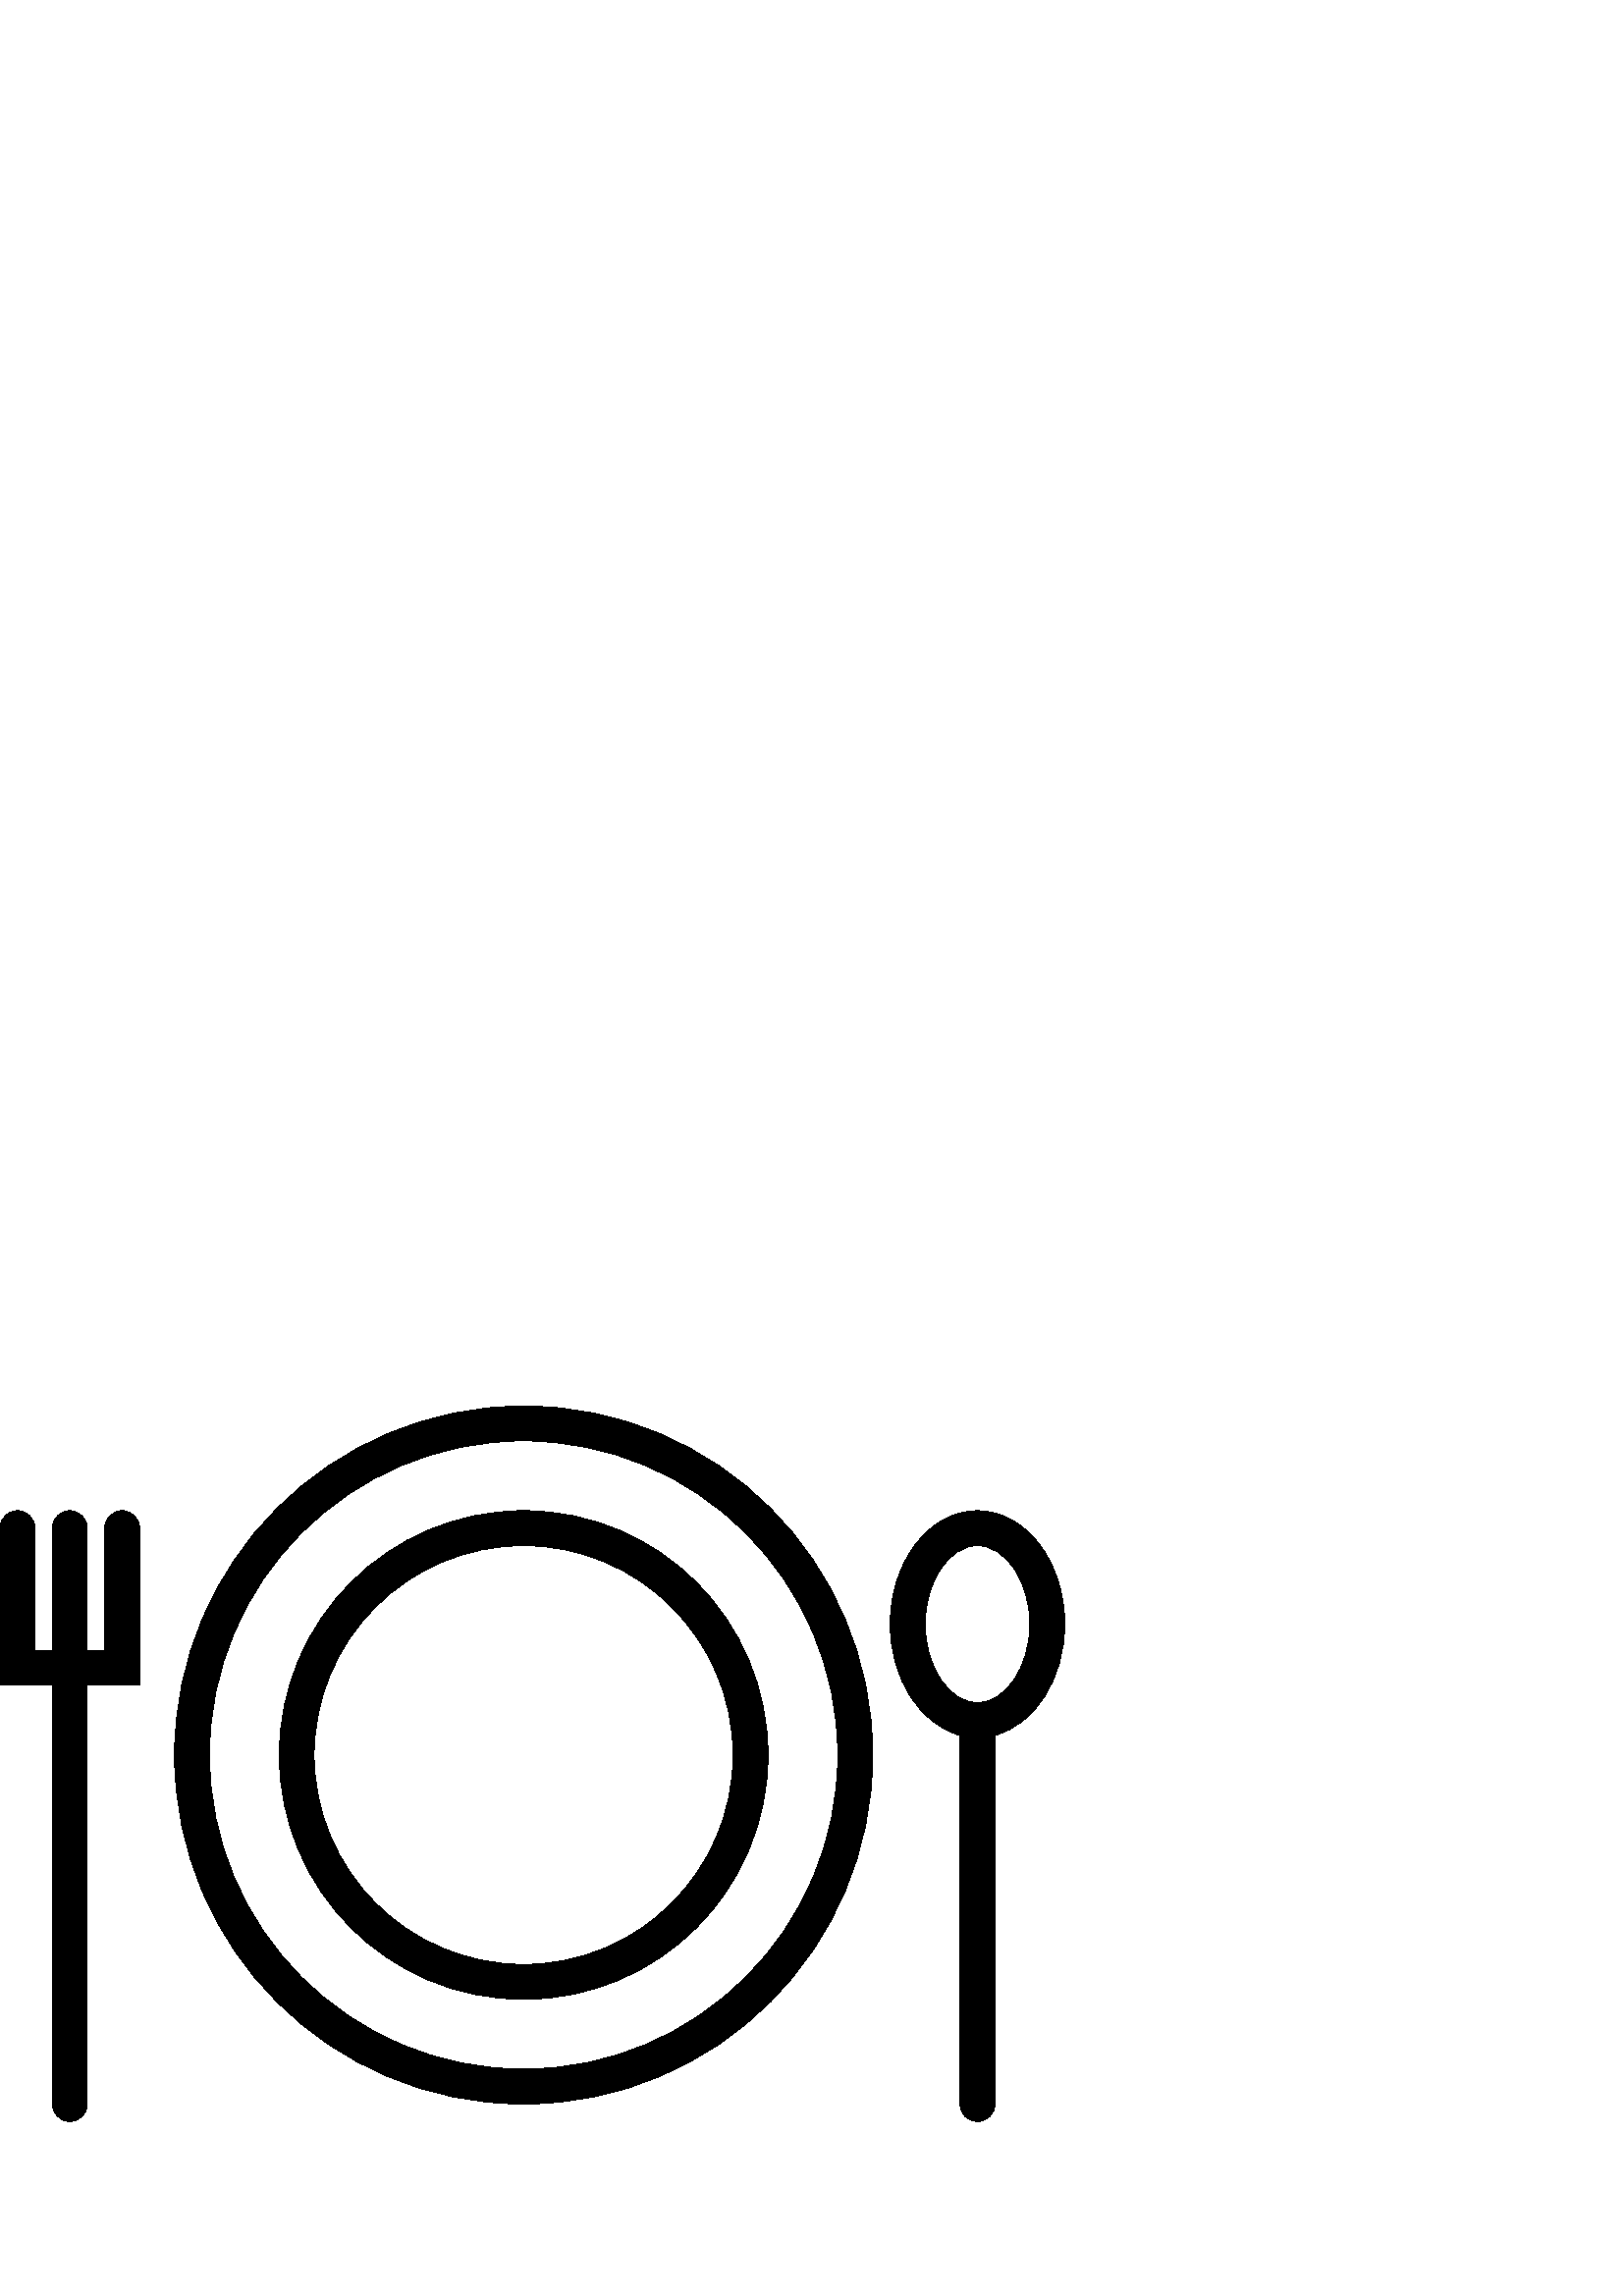 %!PS-Adobe-3.0 EPSF-3.0
%%Pages: 1
%%DocumentData: Clean7Bit
%%LanguageLevel: 2
%%BoundingBox: 0 63 391 327
%%EndComments
%%BeginProlog
save
50 dict begin
/q { gsave } bind def
/Q { grestore } bind def
/cm { 6 array astore concat } bind def
/w { setlinewidth } bind def
/J { setlinecap } bind def
/j { setlinejoin } bind def
/M { setmiterlimit } bind def
/d { setdash } bind def
/m { moveto } bind def
/l { lineto } bind def
/c { curveto } bind def
/h { closepath } bind def
/re { exch dup neg 3 1 roll 5 3 roll moveto 0 rlineto
      0 exch rlineto 0 rlineto closepath } bind def
/S { stroke } bind def
/f { fill } bind def
/f* { eofill } bind def
/n { newpath } bind def
/W { clip } bind def
/W* { eoclip } bind def
/BT { } bind def
/ET { } bind def
/pdfmark where { pop globaldict /?pdfmark /exec load put }
    { globaldict begin /?pdfmark /pop load def /pdfmark
    /cleartomark load def end } ifelse
/BDC { mark 3 1 roll /BDC pdfmark } bind def
/EMC { mark /EMC pdfmark } bind def
/cairo_store_point { /cairo_point_y exch def /cairo_point_x exch def } def
/Tj { show currentpoint cairo_store_point } bind def
/TJ {
  {
    dup
    type /stringtype eq
    { show } { -0.001 mul 0 cairo_font_matrix dtransform rmoveto } ifelse
  } forall
  currentpoint cairo_store_point
} bind def
/cairo_selectfont { cairo_font_matrix aload pop pop pop 0 0 6 array astore
    cairo_font exch selectfont cairo_point_x cairo_point_y moveto } bind def
/Tf { pop /cairo_font exch def /cairo_font_matrix where
      { pop cairo_selectfont } if } bind def
/Td { matrix translate cairo_font_matrix matrix concatmatrix dup
      /cairo_font_matrix exch def dup 4 get exch 5 get cairo_store_point
      /cairo_font where { pop cairo_selectfont } if } bind def
/Tm { 2 copy 8 2 roll 6 array astore /cairo_font_matrix exch def
      cairo_store_point /cairo_font where { pop cairo_selectfont } if } bind def
/g { setgray } bind def
/rg { setrgbcolor } bind def
/d1 { setcachedevice } bind def
%%EndProlog
%%BeginSetup
%%EndSetup
%%Page: 1 1
%%BeginPageSetup
%%PageBoundingBox: 0 63 391 327
%%EndPageSetup
q 0 63 391 264 rectclip q
0 g
192 326.4 m 121.34 326.318 64.082 269.06 64 198.4 c 64 127.709 121.309 
70.4 192 70.4 c 262.691 70.4 320 127.709 320 198.4 c 320 269.091 262.691
 326.4 192 326.4 c h
192 83.201 m 128.375 83.201 76.801 134.775 76.801 198.4 c 76.801 262.025
 128.375 313.599 192 313.599 c 255.594 313.525 307.125 261.994 307.199 198.4
 c 307.199 134.775 255.625 83.201 192 83.201 c h
192 83.201 m f
192 288.002 m 142.539 287.947 102.453 247.861 102.398 198.4 c 102.398 148.916
 142.516 108.798 192 108.798 c 241.484 108.798 281.602 148.916 281.602 198.4
 c 281.602 247.884 241.484 288.002 192 288.002 c h
192 121.599 m 149.586 121.599 115.199 155.986 115.199 198.4 c 115.199 240.814
 149.586 275.201 192 275.201 c 234.398 275.154 268.754 240.798 268.801 198.4
 c 268.801 155.986 234.414 121.599 192 121.599 c h
192 121.599 m f
44.801 288.002 m 41.266 288.002 38.398 285.134 38.398 281.599 c 38.398 
236.798 l 32 236.798 l 32 281.599 l 32 285.134 29.133 288.002 25.602 288.002
 c 22.066 288.002 19.199 285.134 19.199 281.599 c 19.199 236.798 l 12.801
 236.798 l 12.801 281.599 l 12.801 285.134 9.934 288.002 6.398 288.002 c
 2.867 288.002 0 285.134 0 281.599 c 0 224.002 l 19.199 224.002 l 19.199
 70.4 l 19.199 66.865 22.066 64.002 25.602 64.002 c 29.133 64.002 32 66.865
 32 70.4 c 32 224.002 l 51.199 224.002 l 51.199 281.599 l 51.199 285.134
 48.336 288.002 44.801 288.002 c h
44.801 288.002 m f
390.398 246.4 m 390.398 269.337 376.043 288.002 358.398 288.002 c 340.754
 288.002 326.398 269.337 326.398 246.4 c 326.398 226.24 337.496 209.388 
352.16 205.607 c 352.09 205.341 352.035 205.072 352 204.798 c 352 70.4 l
 352 66.865 354.867 64.002 358.398 64.002 c 361.934 64.002 364.801 66.865
 364.801 70.4 c 364.801 204.798 l 364.762 205.072 364.711 205.341 364.641
 205.607 c 379.301 209.388 390.398 226.24 390.398 246.4 c h
358.398 217.599 m 347.992 217.599 339.199 230.791 339.199 246.4 c 339.199
 262.009 347.992 275.201 358.398 275.201 c 368.805 275.201 377.602 262.009
 377.602 246.4 c 377.602 230.791 368.805 217.599 358.398 217.599 c h
358.398 217.599 m f
Q Q
showpage
%%Trailer
end restore
%%EOF

